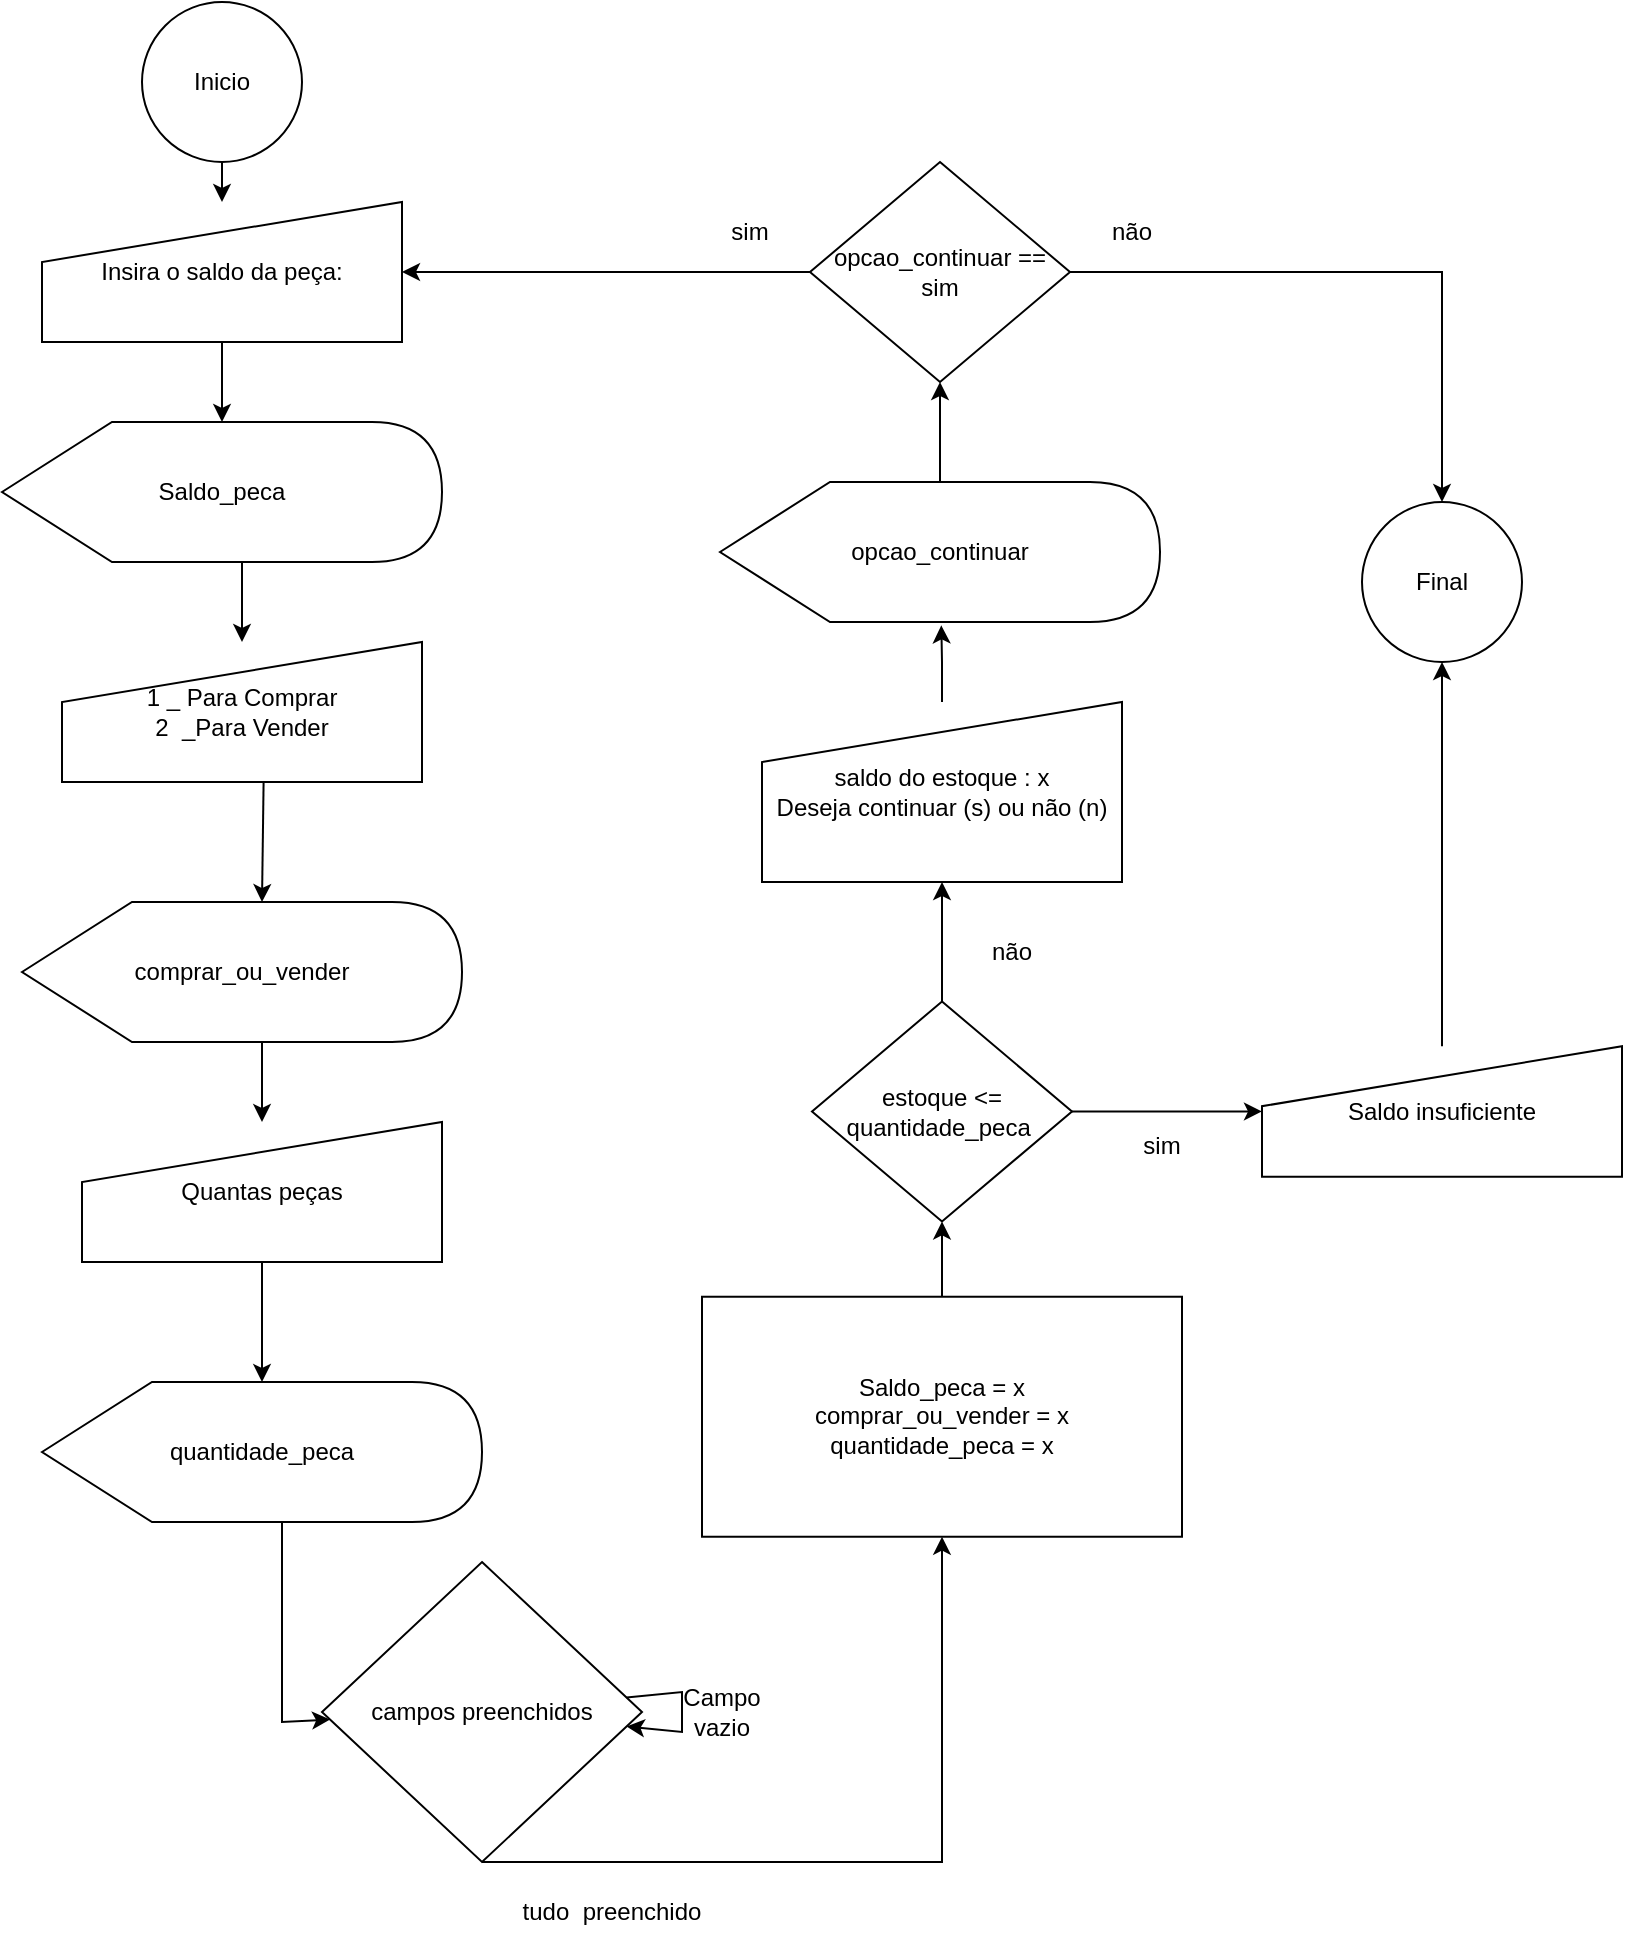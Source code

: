 <mxfile version="20.8.3" type="github">
  <diagram id="s8lGNTlZyGDKWvNCeoKv" name="Página-1">
    <mxGraphModel dx="1165" dy="536" grid="1" gridSize="10" guides="1" tooltips="1" connect="1" arrows="1" fold="1" page="1" pageScale="1" pageWidth="827" pageHeight="1169" math="0" shadow="0">
      <root>
        <mxCell id="0" />
        <mxCell id="1" parent="0" />
        <mxCell id="6lvpyDJvIURICQRPQb3R-1" value="Inicio" style="ellipse;whiteSpace=wrap;html=1;aspect=fixed;" vertex="1" parent="1">
          <mxGeometry x="80" width="80" height="80" as="geometry" />
        </mxCell>
        <mxCell id="6lvpyDJvIURICQRPQb3R-2" value="Insira o saldo da peça:" style="shape=manualInput;whiteSpace=wrap;html=1;" vertex="1" parent="1">
          <mxGeometry x="30" y="100" width="180" height="70" as="geometry" />
        </mxCell>
        <mxCell id="6lvpyDJvIURICQRPQb3R-3" value="Saldo_peca" style="shape=display;whiteSpace=wrap;html=1;" vertex="1" parent="1">
          <mxGeometry x="10" y="210" width="220" height="70" as="geometry" />
        </mxCell>
        <mxCell id="6lvpyDJvIURICQRPQb3R-4" value="campos preenchidos" style="rhombus;whiteSpace=wrap;html=1;" vertex="1" parent="1">
          <mxGeometry x="170" y="780" width="160" height="150" as="geometry" />
        </mxCell>
        <mxCell id="6lvpyDJvIURICQRPQb3R-5" value="Quantas peças" style="shape=manualInput;whiteSpace=wrap;html=1;" vertex="1" parent="1">
          <mxGeometry x="50" y="560" width="180" height="70" as="geometry" />
        </mxCell>
        <mxCell id="6lvpyDJvIURICQRPQb3R-6" value="1 _ Para Comprar&lt;br&gt;2&amp;nbsp; _Para Vender" style="shape=manualInput;whiteSpace=wrap;html=1;" vertex="1" parent="1">
          <mxGeometry x="40" y="320" width="180" height="70" as="geometry" />
        </mxCell>
        <mxCell id="6lvpyDJvIURICQRPQb3R-7" value="comprar_ou_vender" style="shape=display;whiteSpace=wrap;html=1;" vertex="1" parent="1">
          <mxGeometry x="20" y="450" width="220" height="70" as="geometry" />
        </mxCell>
        <mxCell id="6lvpyDJvIURICQRPQb3R-10" value="" style="endArrow=classic;html=1;rounded=0;" edge="1" parent="1" source="6lvpyDJvIURICQRPQb3R-1" target="6lvpyDJvIURICQRPQb3R-2">
          <mxGeometry width="50" height="50" relative="1" as="geometry">
            <mxPoint x="230" y="130" as="sourcePoint" />
            <mxPoint x="280" y="80" as="targetPoint" />
          </mxGeometry>
        </mxCell>
        <mxCell id="6lvpyDJvIURICQRPQb3R-11" value="" style="endArrow=classic;html=1;rounded=0;" edge="1" parent="1" source="6lvpyDJvIURICQRPQb3R-2" target="6lvpyDJvIURICQRPQb3R-3">
          <mxGeometry width="50" height="50" relative="1" as="geometry">
            <mxPoint x="230" y="230" as="sourcePoint" />
            <mxPoint x="280" y="180" as="targetPoint" />
          </mxGeometry>
        </mxCell>
        <mxCell id="6lvpyDJvIURICQRPQb3R-12" value="" style="endArrow=classic;html=1;rounded=0;exitX=0;exitY=0;exitDx=120;exitDy=70;exitPerimeter=0;" edge="1" parent="1" source="6lvpyDJvIURICQRPQb3R-3" target="6lvpyDJvIURICQRPQb3R-6">
          <mxGeometry width="50" height="50" relative="1" as="geometry">
            <mxPoint x="230" y="430" as="sourcePoint" />
            <mxPoint x="280" y="380" as="targetPoint" />
          </mxGeometry>
        </mxCell>
        <mxCell id="6lvpyDJvIURICQRPQb3R-13" value="" style="endArrow=classic;html=1;rounded=0;exitX=0.56;exitY=0.998;exitDx=0;exitDy=0;entryX=0;entryY=0;entryDx=120;entryDy=0;entryPerimeter=0;exitPerimeter=0;" edge="1" parent="1" source="6lvpyDJvIURICQRPQb3R-6" target="6lvpyDJvIURICQRPQb3R-7">
          <mxGeometry width="50" height="50" relative="1" as="geometry">
            <mxPoint x="230" y="430" as="sourcePoint" />
            <mxPoint x="280" y="380" as="targetPoint" />
          </mxGeometry>
        </mxCell>
        <mxCell id="6lvpyDJvIURICQRPQb3R-14" value="" style="endArrow=classic;html=1;rounded=0;" edge="1" parent="1" source="6lvpyDJvIURICQRPQb3R-4" target="6lvpyDJvIURICQRPQb3R-4">
          <mxGeometry width="50" height="50" relative="1" as="geometry">
            <mxPoint x="230" y="630" as="sourcePoint" />
            <mxPoint x="280" y="580" as="targetPoint" />
          </mxGeometry>
        </mxCell>
        <mxCell id="6lvpyDJvIURICQRPQb3R-15" value="" style="endArrow=classic;html=1;rounded=0;exitX=0;exitY=0;exitDx=120;exitDy=70;exitPerimeter=0;" edge="1" parent="1" source="6lvpyDJvIURICQRPQb3R-7" target="6lvpyDJvIURICQRPQb3R-5">
          <mxGeometry width="50" height="50" relative="1" as="geometry">
            <mxPoint x="230" y="630" as="sourcePoint" />
            <mxPoint x="280" y="580" as="targetPoint" />
          </mxGeometry>
        </mxCell>
        <mxCell id="6lvpyDJvIURICQRPQb3R-16" value="Saldo_peca = x&lt;br&gt;comprar_ou_vender = x&lt;br&gt;quantidade_peca = x" style="rounded=0;whiteSpace=wrap;html=1;" vertex="1" parent="1">
          <mxGeometry x="360" y="647.37" width="240" height="120" as="geometry" />
        </mxCell>
        <mxCell id="6lvpyDJvIURICQRPQb3R-17" value="" style="endArrow=classic;html=1;rounded=0;exitX=0.5;exitY=1;exitDx=0;exitDy=0;" edge="1" parent="1" source="6lvpyDJvIURICQRPQb3R-4" target="6lvpyDJvIURICQRPQb3R-16">
          <mxGeometry width="50" height="50" relative="1" as="geometry">
            <mxPoint x="230" y="830" as="sourcePoint" />
            <mxPoint x="280" y="780" as="targetPoint" />
            <Array as="points">
              <mxPoint x="480" y="930" />
            </Array>
          </mxGeometry>
        </mxCell>
        <mxCell id="6lvpyDJvIURICQRPQb3R-18" value="estoque &amp;lt;= quantidade_peca&amp;nbsp;" style="rhombus;whiteSpace=wrap;html=1;" vertex="1" parent="1">
          <mxGeometry x="415" y="499.74" width="130" height="110" as="geometry" />
        </mxCell>
        <mxCell id="6lvpyDJvIURICQRPQb3R-19" value="" style="endArrow=classic;html=1;rounded=0;exitX=0.5;exitY=0;exitDx=0;exitDy=0;" edge="1" parent="1" source="6lvpyDJvIURICQRPQb3R-16" target="6lvpyDJvIURICQRPQb3R-18">
          <mxGeometry width="50" height="50" relative="1" as="geometry">
            <mxPoint x="190" y="500" as="sourcePoint" />
            <mxPoint x="240" y="450" as="targetPoint" />
          </mxGeometry>
        </mxCell>
        <mxCell id="6lvpyDJvIURICQRPQb3R-20" value="quantidade_peca" style="shape=display;whiteSpace=wrap;html=1;" vertex="1" parent="1">
          <mxGeometry x="30" y="690" width="220" height="70" as="geometry" />
        </mxCell>
        <mxCell id="6lvpyDJvIURICQRPQb3R-21" value="" style="endArrow=classic;html=1;rounded=0;exitX=0.5;exitY=1;exitDx=0;exitDy=0;" edge="1" parent="1" source="6lvpyDJvIURICQRPQb3R-5" target="6lvpyDJvIURICQRPQb3R-20">
          <mxGeometry width="50" height="50" relative="1" as="geometry">
            <mxPoint x="150" y="560" as="sourcePoint" />
            <mxPoint x="150" y="610" as="targetPoint" />
          </mxGeometry>
        </mxCell>
        <mxCell id="6lvpyDJvIURICQRPQb3R-22" value="" style="endArrow=classic;html=1;rounded=0;exitX=0;exitY=0;exitDx=120;exitDy=70;exitPerimeter=0;" edge="1" parent="1" source="6lvpyDJvIURICQRPQb3R-20" target="6lvpyDJvIURICQRPQb3R-4">
          <mxGeometry width="50" height="50" relative="1" as="geometry">
            <mxPoint x="150" y="680" as="sourcePoint" />
            <mxPoint x="150" y="770" as="targetPoint" />
            <Array as="points">
              <mxPoint x="150" y="860" />
            </Array>
          </mxGeometry>
        </mxCell>
        <mxCell id="6lvpyDJvIURICQRPQb3R-24" value="tudo&amp;nbsp; preenchido" style="text;html=1;strokeColor=none;fillColor=none;align=center;verticalAlign=middle;whiteSpace=wrap;rounded=0;" vertex="1" parent="1">
          <mxGeometry x="260" y="940" width="110" height="30" as="geometry" />
        </mxCell>
        <mxCell id="6lvpyDJvIURICQRPQb3R-25" value="Campo vazio" style="text;html=1;strokeColor=none;fillColor=none;align=center;verticalAlign=middle;whiteSpace=wrap;rounded=0;" vertex="1" parent="1">
          <mxGeometry x="340" y="840" width="60" height="30" as="geometry" />
        </mxCell>
        <mxCell id="6lvpyDJvIURICQRPQb3R-26" value="sim" style="text;html=1;strokeColor=none;fillColor=none;align=center;verticalAlign=middle;whiteSpace=wrap;rounded=0;" vertex="1" parent="1">
          <mxGeometry x="560" y="557.37" width="60" height="30" as="geometry" />
        </mxCell>
        <mxCell id="6lvpyDJvIURICQRPQb3R-34" style="edgeStyle=orthogonalEdgeStyle;rounded=0;orthogonalLoop=1;jettySize=auto;html=1;entryX=0.5;entryY=1;entryDx=0;entryDy=0;" edge="1" parent="1" source="6lvpyDJvIURICQRPQb3R-27" target="6lvpyDJvIURICQRPQb3R-33">
          <mxGeometry relative="1" as="geometry" />
        </mxCell>
        <mxCell id="6lvpyDJvIURICQRPQb3R-27" value="Saldo insuficiente" style="shape=manualInput;whiteSpace=wrap;html=1;" vertex="1" parent="1">
          <mxGeometry x="640" y="522.11" width="180" height="65.26" as="geometry" />
        </mxCell>
        <mxCell id="6lvpyDJvIURICQRPQb3R-28" value="" style="endArrow=classic;html=1;rounded=0;exitX=1;exitY=0.5;exitDx=0;exitDy=0;entryX=0;entryY=0.5;entryDx=0;entryDy=0;" edge="1" parent="1" source="6lvpyDJvIURICQRPQb3R-18" target="6lvpyDJvIURICQRPQb3R-27">
          <mxGeometry width="50" height="50" relative="1" as="geometry">
            <mxPoint x="479" y="700" as="sourcePoint" />
            <mxPoint x="479" y="619.74" as="targetPoint" />
          </mxGeometry>
        </mxCell>
        <mxCell id="6lvpyDJvIURICQRPQb3R-41" style="edgeStyle=orthogonalEdgeStyle;rounded=0;orthogonalLoop=1;jettySize=auto;html=1;entryX=0.503;entryY=1.024;entryDx=0;entryDy=0;entryPerimeter=0;" edge="1" parent="1" source="6lvpyDJvIURICQRPQb3R-29" target="6lvpyDJvIURICQRPQb3R-39">
          <mxGeometry relative="1" as="geometry" />
        </mxCell>
        <mxCell id="6lvpyDJvIURICQRPQb3R-29" value="saldo do estoque : x&lt;br&gt;Deseja continuar (s) ou não (n)" style="shape=manualInput;whiteSpace=wrap;html=1;" vertex="1" parent="1">
          <mxGeometry x="390" y="350" width="180" height="90" as="geometry" />
        </mxCell>
        <mxCell id="6lvpyDJvIURICQRPQb3R-30" value="" style="endArrow=classic;html=1;rounded=0;exitX=0.5;exitY=0;exitDx=0;exitDy=0;" edge="1" parent="1" source="6lvpyDJvIURICQRPQb3R-18" target="6lvpyDJvIURICQRPQb3R-29">
          <mxGeometry width="50" height="50" relative="1" as="geometry">
            <mxPoint x="415" y="480" as="sourcePoint" />
            <mxPoint x="510" y="480.0" as="targetPoint" />
          </mxGeometry>
        </mxCell>
        <mxCell id="6lvpyDJvIURICQRPQb3R-31" value="não" style="text;html=1;strokeColor=none;fillColor=none;align=center;verticalAlign=middle;whiteSpace=wrap;rounded=0;" vertex="1" parent="1">
          <mxGeometry x="485" y="460" width="60" height="30" as="geometry" />
        </mxCell>
        <mxCell id="6lvpyDJvIURICQRPQb3R-33" value="Final" style="ellipse;whiteSpace=wrap;html=1;aspect=fixed;" vertex="1" parent="1">
          <mxGeometry x="690" y="250" width="80" height="80" as="geometry" />
        </mxCell>
        <mxCell id="6lvpyDJvIURICQRPQb3R-36" style="edgeStyle=orthogonalEdgeStyle;rounded=0;orthogonalLoop=1;jettySize=auto;html=1;" edge="1" parent="1" source="6lvpyDJvIURICQRPQb3R-35" target="6lvpyDJvIURICQRPQb3R-2">
          <mxGeometry relative="1" as="geometry" />
        </mxCell>
        <mxCell id="6lvpyDJvIURICQRPQb3R-42" style="edgeStyle=orthogonalEdgeStyle;rounded=0;orthogonalLoop=1;jettySize=auto;html=1;" edge="1" parent="1" source="6lvpyDJvIURICQRPQb3R-35" target="6lvpyDJvIURICQRPQb3R-33">
          <mxGeometry relative="1" as="geometry" />
        </mxCell>
        <mxCell id="6lvpyDJvIURICQRPQb3R-35" value="opcao_continuar == sim" style="rhombus;whiteSpace=wrap;html=1;" vertex="1" parent="1">
          <mxGeometry x="414" y="80" width="130" height="110" as="geometry" />
        </mxCell>
        <mxCell id="6lvpyDJvIURICQRPQb3R-37" value="sim" style="text;html=1;strokeColor=none;fillColor=none;align=center;verticalAlign=middle;whiteSpace=wrap;rounded=0;" vertex="1" parent="1">
          <mxGeometry x="354" y="100" width="60" height="30" as="geometry" />
        </mxCell>
        <mxCell id="6lvpyDJvIURICQRPQb3R-38" value="não" style="text;html=1;strokeColor=none;fillColor=none;align=center;verticalAlign=middle;whiteSpace=wrap;rounded=0;" vertex="1" parent="1">
          <mxGeometry x="545" y="100" width="60" height="30" as="geometry" />
        </mxCell>
        <mxCell id="6lvpyDJvIURICQRPQb3R-40" style="edgeStyle=orthogonalEdgeStyle;rounded=0;orthogonalLoop=1;jettySize=auto;html=1;entryX=0.5;entryY=1;entryDx=0;entryDy=0;" edge="1" parent="1" source="6lvpyDJvIURICQRPQb3R-39" target="6lvpyDJvIURICQRPQb3R-35">
          <mxGeometry relative="1" as="geometry" />
        </mxCell>
        <mxCell id="6lvpyDJvIURICQRPQb3R-39" value="opcao_continuar" style="shape=display;whiteSpace=wrap;html=1;" vertex="1" parent="1">
          <mxGeometry x="369" y="240" width="220" height="70" as="geometry" />
        </mxCell>
      </root>
    </mxGraphModel>
  </diagram>
</mxfile>
